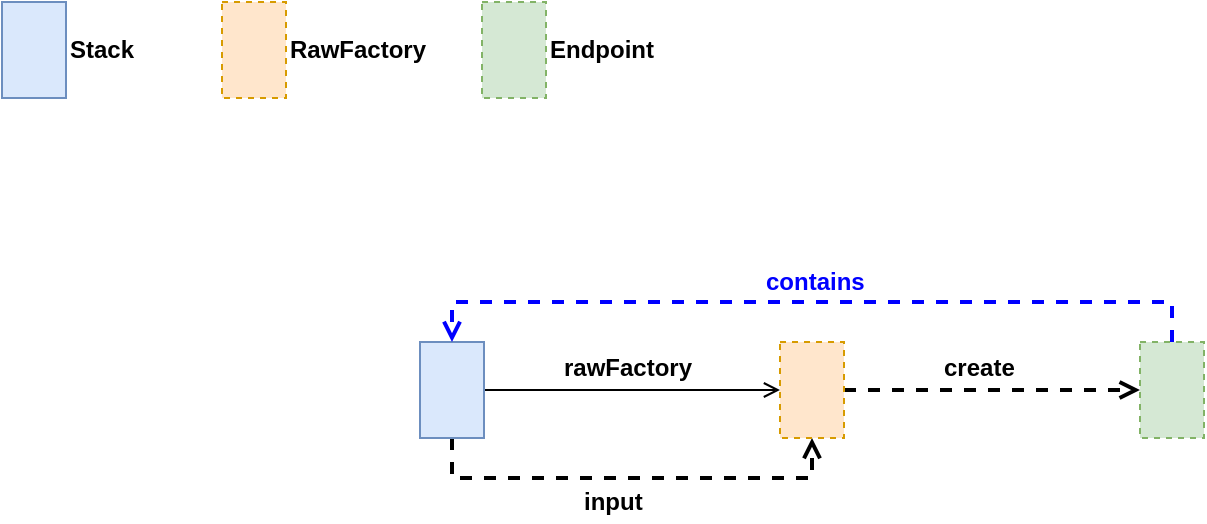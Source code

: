 <mxfile version="12.9.3" type="device" pages="2"><diagram id="ot_spKCblz8WssAPS110" name="raw-factory"><mxGraphModel dx="946" dy="725" grid="1" gridSize="10" guides="1" tooltips="1" connect="1" arrows="1" fold="1" page="1" pageScale="1" pageWidth="850" pageHeight="1100" math="0" shadow="0"><root><mxCell id="gtUjpfcC3roWfOlAu70d-0"/><mxCell id="gtUjpfcC3roWfOlAu70d-1" parent="gtUjpfcC3roWfOlAu70d-0"/><mxCell id="QnSDDgLfjwhsr04VCxoq-0" value="" style="rounded=0;whiteSpace=wrap;html=1;strokeColor=#6c8ebf;fillColor=#dae8fc;fontSize=16;" vertex="1" parent="gtUjpfcC3roWfOlAu70d-1"><mxGeometry x="20" y="10" width="32" height="48" as="geometry"/></mxCell><mxCell id="QnSDDgLfjwhsr04VCxoq-1" value="&lt;b&gt;Stack&lt;/b&gt;" style="text;html=1;align=left;verticalAlign=middle;resizable=0;points=[];autosize=1;fontSize=12;fontColor=#000000;" vertex="1" parent="gtUjpfcC3roWfOlAu70d-1"><mxGeometry x="52" y="24" width="50" height="20" as="geometry"/></mxCell><mxCell id="QnSDDgLfjwhsr04VCxoq-2" value="" style="rounded=0;whiteSpace=wrap;html=1;strokeColor=#82b366;fillColor=#d5e8d4;fontSize=16;dashed=1;" vertex="1" parent="gtUjpfcC3roWfOlAu70d-1"><mxGeometry x="260" y="10" width="32" height="48" as="geometry"/></mxCell><mxCell id="QnSDDgLfjwhsr04VCxoq-3" value="&lt;b&gt;Endpoint&lt;/b&gt;" style="text;html=1;align=left;verticalAlign=middle;resizable=0;points=[];autosize=1;fontSize=12;fontColor=#000000;" vertex="1" parent="gtUjpfcC3roWfOlAu70d-1"><mxGeometry x="292" y="24" width="70" height="20" as="geometry"/></mxCell><mxCell id="QnSDDgLfjwhsr04VCxoq-4" value="" style="rounded=0;whiteSpace=wrap;html=1;strokeColor=#d79b00;fillColor=#ffe6cc;fontSize=16;dashed=1;" vertex="1" parent="gtUjpfcC3roWfOlAu70d-1"><mxGeometry x="130" y="10" width="32" height="48" as="geometry"/></mxCell><mxCell id="QnSDDgLfjwhsr04VCxoq-5" value="&lt;b&gt;RawFactory&lt;/b&gt;" style="text;html=1;align=left;verticalAlign=middle;resizable=0;points=[];autosize=1;fontSize=12;fontColor=#000000;" vertex="1" parent="gtUjpfcC3roWfOlAu70d-1"><mxGeometry x="162" y="24" width="80" height="20" as="geometry"/></mxCell><mxCell id="QnSDDgLfjwhsr04VCxoq-8" style="edgeStyle=orthogonalEdgeStyle;rounded=0;orthogonalLoop=1;jettySize=auto;html=1;exitX=1;exitY=0.5;exitDx=0;exitDy=0;entryX=0;entryY=0.5;entryDx=0;entryDy=0;endArrow=open;endFill=0;" edge="1" parent="gtUjpfcC3roWfOlAu70d-1" source="QnSDDgLfjwhsr04VCxoq-6" target="QnSDDgLfjwhsr04VCxoq-7"><mxGeometry relative="1" as="geometry"/></mxCell><mxCell id="QnSDDgLfjwhsr04VCxoq-13" style="edgeStyle=orthogonalEdgeStyle;rounded=0;orthogonalLoop=1;jettySize=auto;html=1;exitX=0.5;exitY=1;exitDx=0;exitDy=0;entryX=0.5;entryY=1;entryDx=0;entryDy=0;dashed=1;endArrow=open;endFill=0;strokeWidth=2;" edge="1" parent="gtUjpfcC3roWfOlAu70d-1" source="QnSDDgLfjwhsr04VCxoq-6" target="QnSDDgLfjwhsr04VCxoq-7"><mxGeometry relative="1" as="geometry"/></mxCell><mxCell id="QnSDDgLfjwhsr04VCxoq-6" value="" style="rounded=0;whiteSpace=wrap;html=1;strokeColor=#6c8ebf;fillColor=#dae8fc;fontSize=16;" vertex="1" parent="gtUjpfcC3roWfOlAu70d-1"><mxGeometry x="229" y="180" width="32" height="48" as="geometry"/></mxCell><mxCell id="QnSDDgLfjwhsr04VCxoq-11" style="edgeStyle=orthogonalEdgeStyle;rounded=0;orthogonalLoop=1;jettySize=auto;html=1;exitX=1;exitY=0.5;exitDx=0;exitDy=0;entryX=0;entryY=0.5;entryDx=0;entryDy=0;endArrow=open;endFill=0;dashed=1;strokeWidth=2;" edge="1" parent="gtUjpfcC3roWfOlAu70d-1" source="QnSDDgLfjwhsr04VCxoq-7" target="QnSDDgLfjwhsr04VCxoq-10"><mxGeometry relative="1" as="geometry"/></mxCell><mxCell id="QnSDDgLfjwhsr04VCxoq-7" value="" style="rounded=0;whiteSpace=wrap;html=1;strokeColor=#d79b00;fillColor=#ffe6cc;fontSize=16;dashed=1;" vertex="1" parent="gtUjpfcC3roWfOlAu70d-1"><mxGeometry x="409" y="180" width="32" height="48" as="geometry"/></mxCell><mxCell id="QnSDDgLfjwhsr04VCxoq-9" value="&lt;b&gt;rawFactory&lt;/b&gt;" style="text;html=1;align=left;verticalAlign=middle;resizable=0;points=[];autosize=1;fontSize=12;fontColor=#000000;" vertex="1" parent="gtUjpfcC3roWfOlAu70d-1"><mxGeometry x="299" y="183" width="80" height="20" as="geometry"/></mxCell><mxCell id="QnSDDgLfjwhsr04VCxoq-16" style="edgeStyle=orthogonalEdgeStyle;rounded=0;orthogonalLoop=1;jettySize=auto;html=1;exitX=0.5;exitY=0;exitDx=0;exitDy=0;entryX=0.5;entryY=0;entryDx=0;entryDy=0;dashed=1;endArrow=open;endFill=0;strokeWidth=2;strokeColor=#0000FF;" edge="1" parent="gtUjpfcC3roWfOlAu70d-1" source="QnSDDgLfjwhsr04VCxoq-10" target="QnSDDgLfjwhsr04VCxoq-6"><mxGeometry relative="1" as="geometry"/></mxCell><mxCell id="QnSDDgLfjwhsr04VCxoq-10" value="" style="rounded=0;whiteSpace=wrap;html=1;strokeColor=#82b366;fillColor=#d5e8d4;fontSize=16;dashed=1;" vertex="1" parent="gtUjpfcC3roWfOlAu70d-1"><mxGeometry x="589" y="180" width="32" height="48" as="geometry"/></mxCell><mxCell id="QnSDDgLfjwhsr04VCxoq-12" value="&lt;b&gt;create&lt;/b&gt;" style="text;html=1;align=left;verticalAlign=middle;resizable=0;points=[];autosize=1;fontSize=12;fontColor=#000000;" vertex="1" parent="gtUjpfcC3roWfOlAu70d-1"><mxGeometry x="489" y="183" width="50" height="20" as="geometry"/></mxCell><mxCell id="QnSDDgLfjwhsr04VCxoq-14" value="&lt;b&gt;input&lt;/b&gt;" style="text;html=1;align=left;verticalAlign=middle;resizable=0;points=[];autosize=1;fontSize=12;fontColor=#000000;" vertex="1" parent="gtUjpfcC3roWfOlAu70d-1"><mxGeometry x="309" y="250" width="40" height="20" as="geometry"/></mxCell><mxCell id="QnSDDgLfjwhsr04VCxoq-17" value="&lt;b&gt;contains&lt;/b&gt;" style="text;html=1;align=left;verticalAlign=middle;resizable=0;points=[];autosize=1;fontSize=12;fontColor=#0000FF;" vertex="1" parent="gtUjpfcC3roWfOlAu70d-1"><mxGeometry x="400" y="140" width="60" height="20" as="geometry"/></mxCell></root></mxGraphModel></diagram><diagram id="Xr8RG0ouXDEAkQARu3VI" name="nic-linkendpoint"><mxGraphModel dx="946" dy="725" grid="1" gridSize="10" guides="1" tooltips="1" connect="1" arrows="1" fold="1" page="1" pageScale="1" pageWidth="850" pageHeight="1100" math="0" shadow="0"><root><mxCell id="0"/><mxCell id="1" parent="0"/><mxCell id="djoG3VGGdZgizWvE8-yA-16" value="" style="rounded=0;whiteSpace=wrap;html=1;fontColor=#0000FF;fillColor=none;dashed=1;" vertex="1" parent="1"><mxGeometry x="248" y="130" width="120" height="60" as="geometry"/></mxCell><mxCell id="FIKfSAWQJll0w7kvSy59-3" value="" style="rounded=0;whiteSpace=wrap;html=1;strokeColor=#6c8ebf;fillColor=#dae8fc;fontSize=16;dashed=1;" vertex="1" parent="1"><mxGeometry x="20" y="10" width="32" height="48" as="geometry"/></mxCell><mxCell id="FIKfSAWQJll0w7kvSy59-4" value="&lt;b&gt;LinkEndpoint&lt;/b&gt;" style="text;html=1;align=left;verticalAlign=middle;resizable=0;points=[];autosize=1;fontSize=12;fontColor=#000000;" vertex="1" parent="1"><mxGeometry x="52" y="24" width="90" height="20" as="geometry"/></mxCell><mxCell id="FIKfSAWQJll0w7kvSy59-5" value="" style="rounded=0;whiteSpace=wrap;html=1;strokeColor=#82b366;fillColor=#d5e8d4;fontSize=16;dashed=1;" vertex="1" parent="1"><mxGeometry x="170" y="10" width="32" height="48" as="geometry"/></mxCell><mxCell id="FIKfSAWQJll0w7kvSy59-6" value="&lt;b&gt;NetworkLinkEndpoint&lt;/b&gt;" style="text;html=1;align=left;verticalAlign=middle;resizable=0;points=[];autosize=1;fontSize=12;fontColor=#000000;" vertex="1" parent="1"><mxGeometry x="202" y="24" width="140" height="20" as="geometry"/></mxCell><mxCell id="djoG3VGGdZgizWvE8-yA-3" style="edgeStyle=orthogonalEdgeStyle;rounded=0;orthogonalLoop=1;jettySize=auto;html=1;exitX=0.5;exitY=0;exitDx=0;exitDy=0;endArrow=open;endFill=0;strokeColor=#000000;strokeWidth=1;fontColor=#0000FF;" edge="1" parent="1" source="djoG3VGGdZgizWvE8-yA-1" target="djoG3VGGdZgizWvE8-yA-2"><mxGeometry relative="1" as="geometry"/></mxCell><mxCell id="djoG3VGGdZgizWvE8-yA-23" style="edgeStyle=orthogonalEdgeStyle;rounded=0;orthogonalLoop=1;jettySize=auto;html=1;exitX=1;exitY=0.5;exitDx=0;exitDy=0;dashed=1;endArrow=open;endFill=0;strokeColor=#000000;strokeWidth=2;fontColor=#0000FF;" edge="1" parent="1" source="djoG3VGGdZgizWvE8-yA-1" target="djoG3VGGdZgizWvE8-yA-21"><mxGeometry relative="1" as="geometry"/></mxCell><mxCell id="djoG3VGGdZgizWvE8-yA-1" value="" style="rounded=0;whiteSpace=wrap;html=1;strokeColor=#6c8ebf;fillColor=#dae8fc;fontSize=16;dashed=1;" vertex="1" parent="1"><mxGeometry x="292" y="412" width="32" height="48" as="geometry"/></mxCell><mxCell id="djoG3VGGdZgizWvE8-yA-8" style="edgeStyle=orthogonalEdgeStyle;rounded=0;orthogonalLoop=1;jettySize=auto;html=1;exitX=1;exitY=0.5;exitDx=0;exitDy=0;entryX=0;entryY=0.5;entryDx=0;entryDy=0;endArrow=open;endFill=0;strokeColor=#000000;strokeWidth=2;fontColor=#0000FF;dashed=1;" edge="1" parent="1" source="djoG3VGGdZgizWvE8-yA-2" target="djoG3VGGdZgizWvE8-yA-7"><mxGeometry relative="1" as="geometry"/></mxCell><mxCell id="djoG3VGGdZgizWvE8-yA-17" style="edgeStyle=orthogonalEdgeStyle;rounded=0;orthogonalLoop=1;jettySize=auto;html=1;exitX=0.5;exitY=0;exitDx=0;exitDy=0;entryX=0.5;entryY=1;entryDx=0;entryDy=0;dashed=1;endArrow=open;endFill=0;strokeColor=#000000;strokeWidth=2;fontColor=#0000FF;" edge="1" parent="1" source="djoG3VGGdZgizWvE8-yA-2" target="djoG3VGGdZgizWvE8-yA-16"><mxGeometry relative="1" as="geometry"/></mxCell><mxCell id="djoG3VGGdZgizWvE8-yA-2" value="" style="rounded=0;whiteSpace=wrap;html=1;strokeColor=#82b366;fillColor=#d5e8d4;fontSize=16;dashed=1;" vertex="1" parent="1"><mxGeometry x="292" y="282" width="32" height="48" as="geometry"/></mxCell><mxCell id="djoG3VGGdZgizWvE8-yA-4" value="&lt;b&gt;contains&lt;/b&gt;" style="text;html=1;align=left;verticalAlign=middle;resizable=0;points=[];autosize=1;fontSize=12;fontColor=#000000;" vertex="1" parent="1"><mxGeometry x="309" y="362" width="60" height="20" as="geometry"/></mxCell><mxCell id="djoG3VGGdZgizWvE8-yA-5" value="" style="rounded=0;whiteSpace=wrap;html=1;strokeColor=#d6b656;fillColor=#fff2cc;fontSize=16;" vertex="1" parent="1"><mxGeometry x="350" y="10" width="32" height="48" as="geometry"/></mxCell><mxCell id="djoG3VGGdZgizWvE8-yA-6" value="&lt;b&gt;LinkAddress&lt;/b&gt;" style="text;html=1;align=left;verticalAlign=middle;resizable=0;points=[];autosize=1;fontSize=12;fontColor=#000000;" vertex="1" parent="1"><mxGeometry x="382" y="24" width="90" height="20" as="geometry"/></mxCell><mxCell id="djoG3VGGdZgizWvE8-yA-7" value="" style="rounded=0;whiteSpace=wrap;html=1;strokeColor=#d6b656;fillColor=#fff2cc;fontSize=16;" vertex="1" parent="1"><mxGeometry x="450" y="282" width="32" height="48" as="geometry"/></mxCell><mxCell id="djoG3VGGdZgizWvE8-yA-9" value="&lt;b&gt;LinkAddress()&lt;/b&gt;" style="text;html=1;align=left;verticalAlign=middle;resizable=0;points=[];autosize=1;fontSize=12;fontColor=#000000;" vertex="1" parent="1"><mxGeometry x="340" y="285" width="100" height="20" as="geometry"/></mxCell><mxCell id="djoG3VGGdZgizWvE8-yA-10" value="" style="rounded=0;whiteSpace=wrap;html=1;strokeColor=#d79b00;fillColor=#ffe6cc;fontSize=16;" vertex="1" parent="1"><mxGeometry x="490" y="10" width="32" height="48" as="geometry"/></mxCell><mxCell id="djoG3VGGdZgizWvE8-yA-11" value="&lt;b&gt;Route&lt;/b&gt;" style="text;html=1;align=left;verticalAlign=middle;resizable=0;points=[];autosize=1;fontSize=12;fontColor=#000000;" vertex="1" parent="1"><mxGeometry x="522" y="24" width="50" height="20" as="geometry"/></mxCell><mxCell id="djoG3VGGdZgizWvE8-yA-12" value="" style="rounded=0;whiteSpace=wrap;html=1;strokeColor=#b85450;fillColor=#f8cecc;fontSize=16;" vertex="1" parent="1"><mxGeometry x="590" y="10" width="32" height="48" as="geometry"/></mxCell><mxCell id="djoG3VGGdZgizWvE8-yA-13" value="&lt;b&gt;PacketBuffer&lt;/b&gt;" style="text;html=1;align=left;verticalAlign=middle;resizable=0;points=[];autosize=1;fontSize=12;fontColor=#000000;" vertex="1" parent="1"><mxGeometry x="622" y="24" width="90" height="20" as="geometry"/></mxCell><mxCell id="djoG3VGGdZgizWvE8-yA-14" value="" style="rounded=0;whiteSpace=wrap;html=1;strokeColor=#d79b00;fillColor=#ffe6cc;fontSize=16;" vertex="1" parent="1"><mxGeometry x="259" y="136" width="32" height="48" as="geometry"/></mxCell><mxCell id="djoG3VGGdZgizWvE8-yA-15" value="" style="rounded=0;whiteSpace=wrap;html=1;strokeColor=#b85450;fillColor=#f8cecc;fontSize=16;" vertex="1" parent="1"><mxGeometry x="327" y="136" width="32" height="48" as="geometry"/></mxCell><mxCell id="djoG3VGGdZgizWvE8-yA-18" value="&lt;b&gt;WritePacket()&lt;/b&gt;" style="text;html=1;align=left;verticalAlign=middle;resizable=0;points=[];autosize=1;fontSize=12;fontColor=#000000;" vertex="1" parent="1"><mxGeometry x="310" y="230" width="90" height="20" as="geometry"/></mxCell><mxCell id="djoG3VGGdZgizWvE8-yA-19" value="&lt;b&gt;input&lt;/b&gt;" style="text;html=1;align=left;verticalAlign=middle;resizable=0;points=[];autosize=1;fontSize=12;fontColor=#000000;" vertex="1" parent="1"><mxGeometry x="248" y="110" width="40" height="20" as="geometry"/></mxCell><mxCell id="djoG3VGGdZgizWvE8-yA-20" value="&lt;b&gt;output&lt;/b&gt;" style="text;html=1;align=left;verticalAlign=middle;resizable=0;points=[];autosize=1;fontSize=12;fontColor=#000000;" vertex="1" parent="1"><mxGeometry x="450" y="262" width="50" height="20" as="geometry"/></mxCell><mxCell id="djoG3VGGdZgizWvE8-yA-21" value="" style="rounded=0;whiteSpace=wrap;html=1;strokeColor=#000000;fillColor=#ffffff;fontSize=16;dashed=1;" vertex="1" parent="1"><mxGeometry x="450" y="412" width="32" height="48" as="geometry"/></mxCell><mxCell id="djoG3VGGdZgizWvE8-yA-22" value="&lt;b&gt;NetworkDispatcher&lt;/b&gt;" style="text;html=1;align=left;verticalAlign=middle;resizable=0;points=[];autosize=1;fontSize=12;fontColor=#000000;" vertex="1" parent="1"><mxGeometry x="482" y="426" width="120" height="20" as="geometry"/></mxCell><mxCell id="djoG3VGGdZgizWvE8-yA-24" value="&lt;b&gt;Attach()&lt;/b&gt;" style="text;html=1;align=left;verticalAlign=middle;resizable=0;points=[];autosize=1;fontSize=12;fontColor=#000000;" vertex="1" parent="1"><mxGeometry x="360" y="412" width="60" height="20" as="geometry"/></mxCell></root></mxGraphModel></diagram></mxfile>